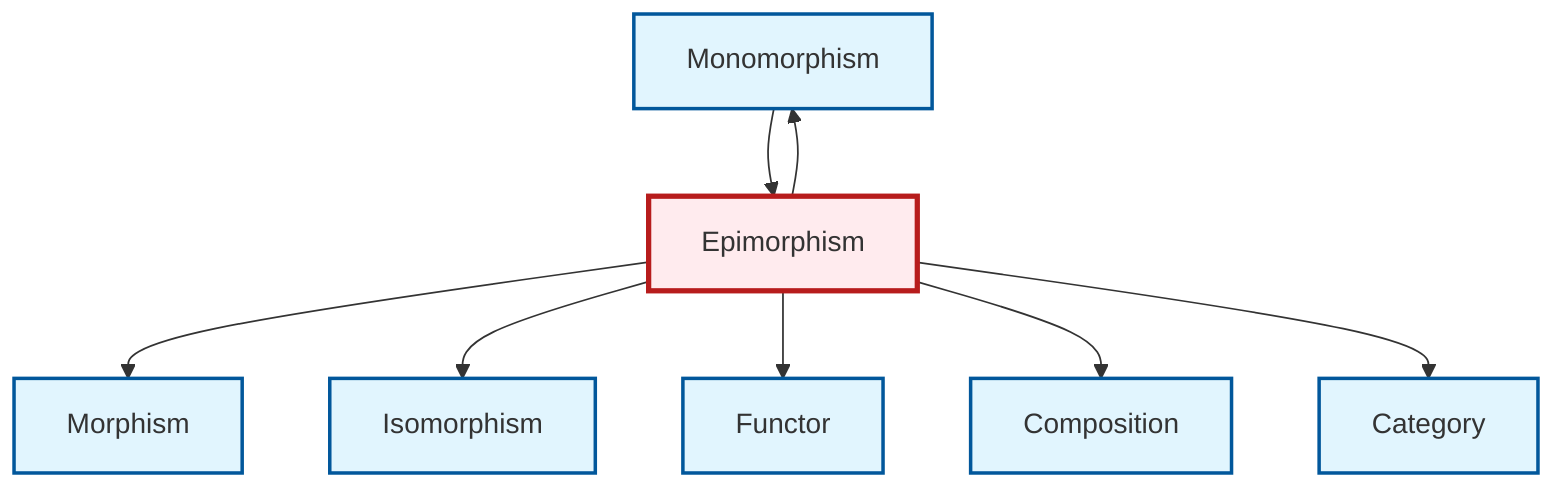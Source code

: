 graph TD
    classDef definition fill:#e1f5fe,stroke:#01579b,stroke-width:2px
    classDef theorem fill:#f3e5f5,stroke:#4a148c,stroke-width:2px
    classDef axiom fill:#fff3e0,stroke:#e65100,stroke-width:2px
    classDef example fill:#e8f5e9,stroke:#1b5e20,stroke-width:2px
    classDef current fill:#ffebee,stroke:#b71c1c,stroke-width:3px
    def-functor["Functor"]:::definition
    def-morphism["Morphism"]:::definition
    def-monomorphism["Monomorphism"]:::definition
    def-isomorphism["Isomorphism"]:::definition
    def-category["Category"]:::definition
    def-epimorphism["Epimorphism"]:::definition
    def-composition["Composition"]:::definition
    def-epimorphism --> def-morphism
    def-monomorphism --> def-epimorphism
    def-epimorphism --> def-isomorphism
    def-epimorphism --> def-functor
    def-epimorphism --> def-monomorphism
    def-epimorphism --> def-composition
    def-epimorphism --> def-category
    class def-epimorphism current